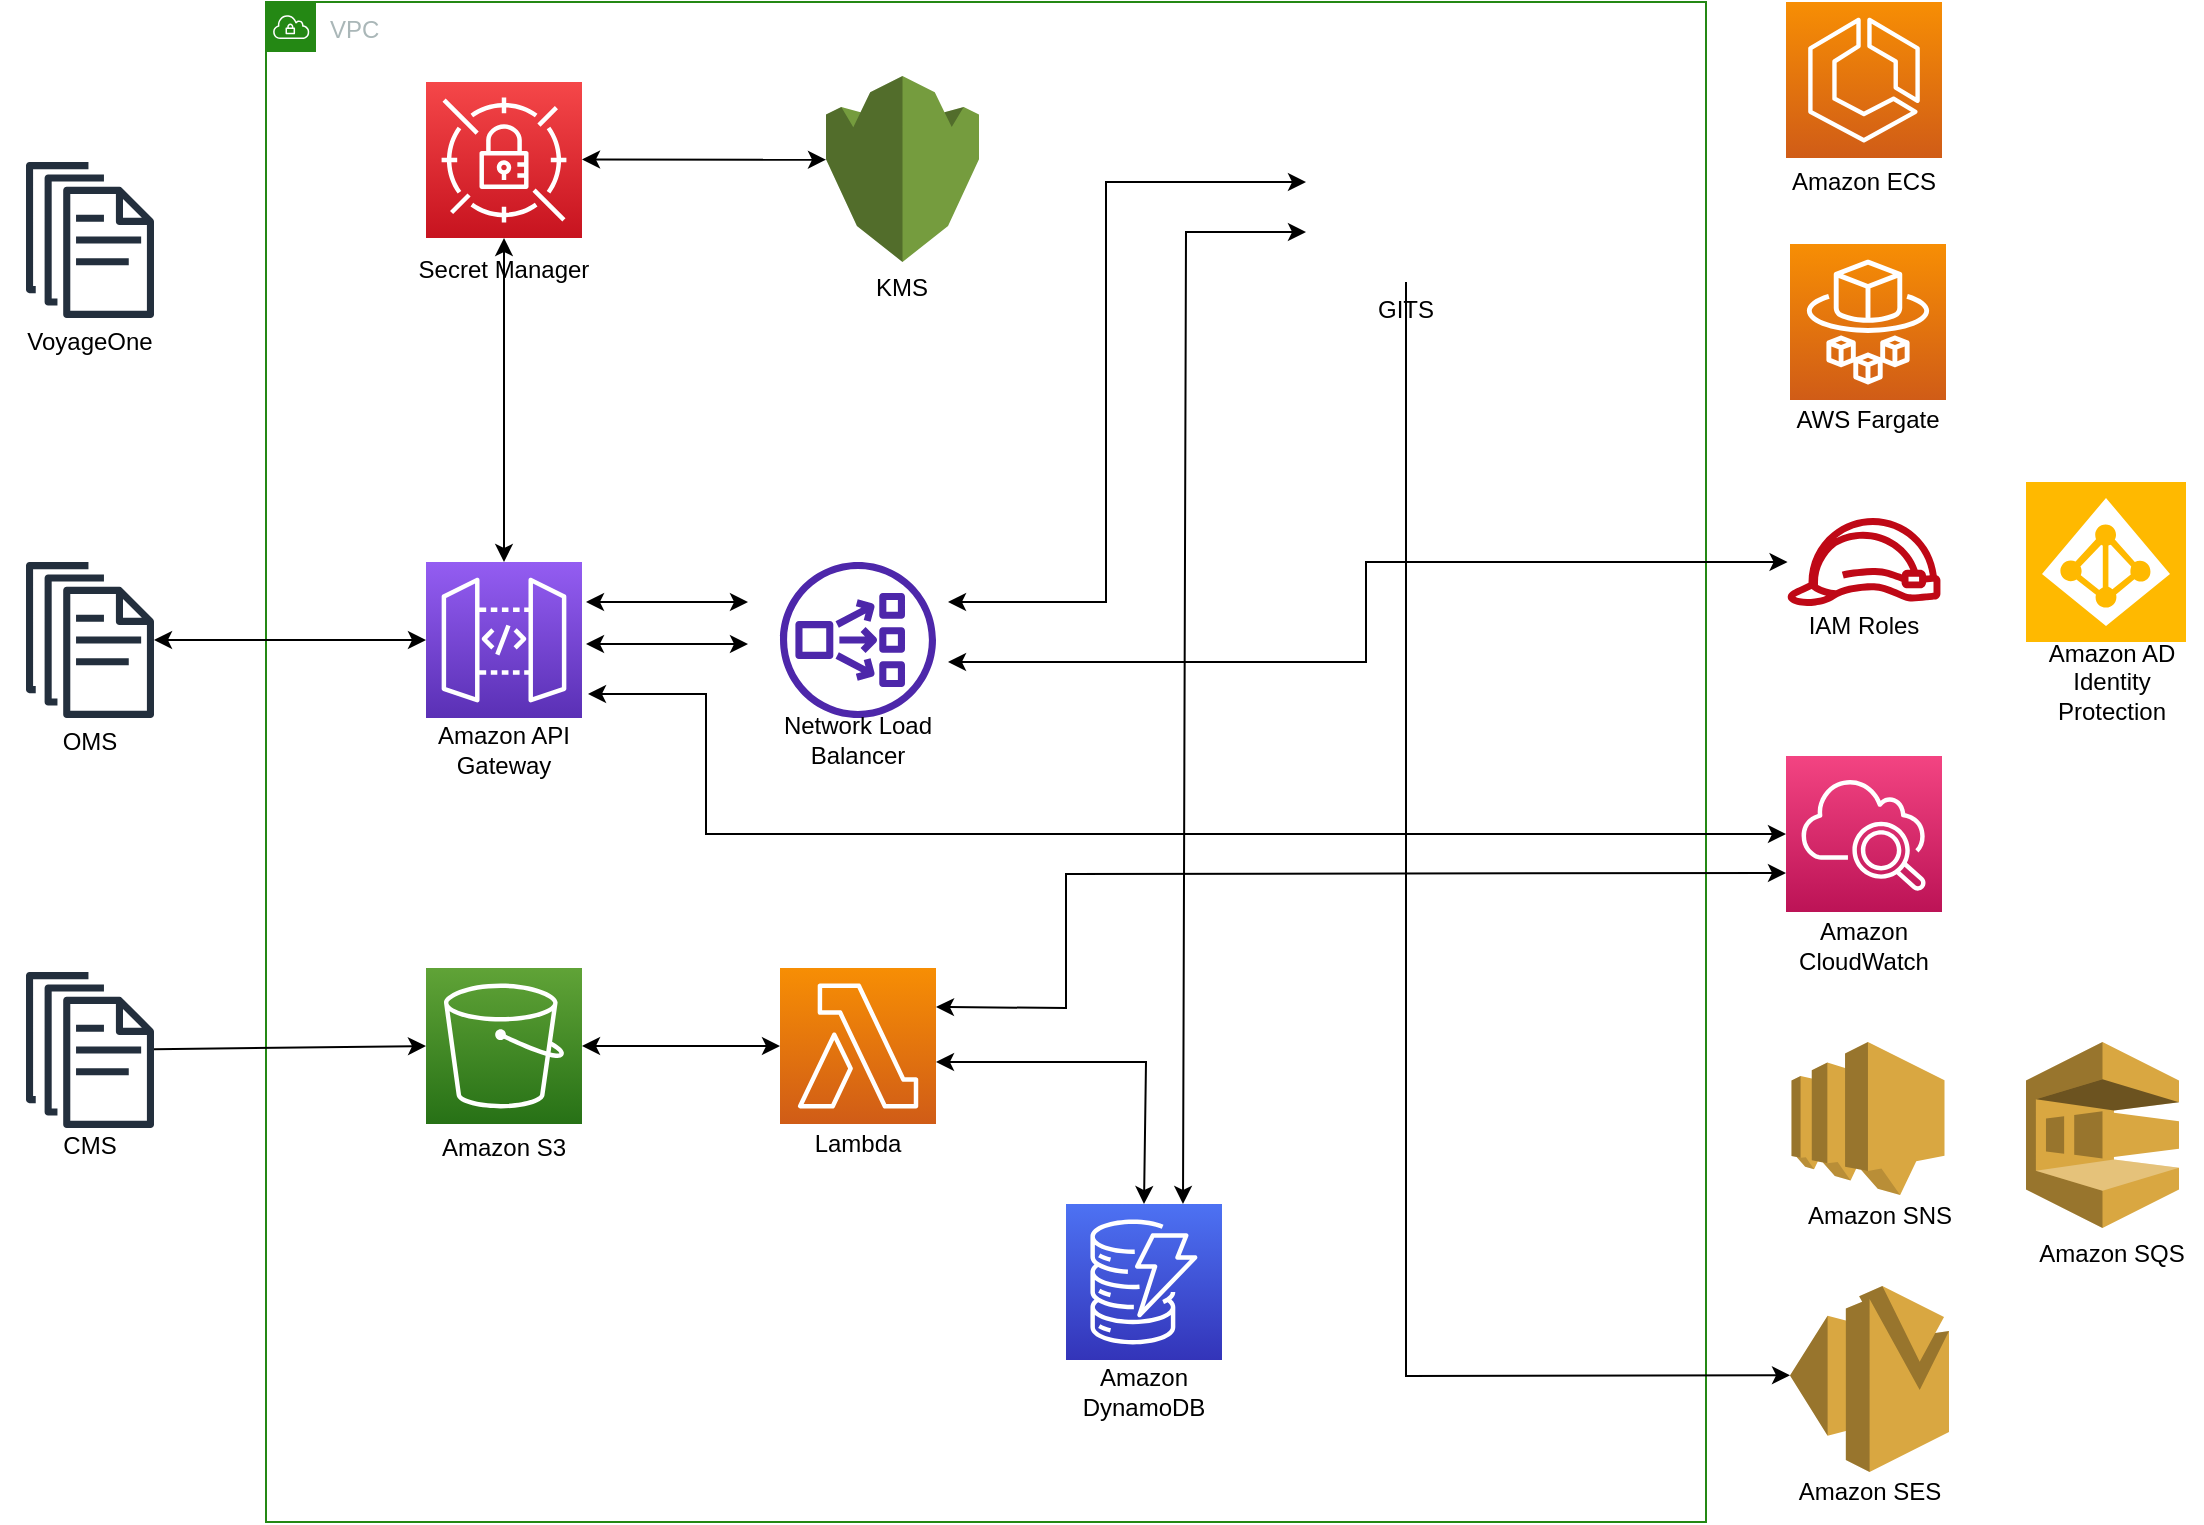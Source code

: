 <mxfile version="20.3.0" type="github">
  <diagram id="GOge8KaE7draZ93yZW2G" name="第 1 页">
    <mxGraphModel dx="2790" dy="1137" grid="1" gridSize="10" guides="1" tooltips="1" connect="1" arrows="1" fold="1" page="1" pageScale="1" pageWidth="850" pageHeight="1100" math="0" shadow="0">
      <root>
        <mxCell id="0" />
        <mxCell id="1" parent="0" />
        <mxCell id="2iRC5-7iKpfMeXqLxetu-1" value="VPC" style="points=[[0,0],[0.25,0],[0.5,0],[0.75,0],[1,0],[1,0.25],[1,0.5],[1,0.75],[1,1],[0.75,1],[0.5,1],[0.25,1],[0,1],[0,0.75],[0,0.5],[0,0.25]];outlineConnect=0;gradientColor=none;html=1;whiteSpace=wrap;fontSize=12;fontStyle=0;container=1;pointerEvents=0;collapsible=0;recursiveResize=0;shape=mxgraph.aws4.group;grIcon=mxgraph.aws4.group_vpc;strokeColor=#248814;fillColor=none;verticalAlign=top;align=left;spacingLeft=30;fontColor=#AAB7B8;dashed=0;" vertex="1" parent="1">
          <mxGeometry x="120" y="160" width="720" height="760" as="geometry" />
        </mxCell>
        <mxCell id="2iRC5-7iKpfMeXqLxetu-4" value="" style="sketch=0;points=[[0,0,0],[0.25,0,0],[0.5,0,0],[0.75,0,0],[1,0,0],[0,1,0],[0.25,1,0],[0.5,1,0],[0.75,1,0],[1,1,0],[0,0.25,0],[0,0.5,0],[0,0.75,0],[1,0.25,0],[1,0.5,0],[1,0.75,0]];outlineConnect=0;fontColor=#232F3E;gradientColor=#F54749;gradientDirection=north;fillColor=#C7131F;strokeColor=#ffffff;dashed=0;verticalLabelPosition=bottom;verticalAlign=top;align=center;html=1;fontSize=12;fontStyle=0;aspect=fixed;shape=mxgraph.aws4.resourceIcon;resIcon=mxgraph.aws4.secrets_manager;" vertex="1" parent="2iRC5-7iKpfMeXqLxetu-1">
          <mxGeometry x="80" y="40" width="78" height="78" as="geometry" />
        </mxCell>
        <mxCell id="2iRC5-7iKpfMeXqLxetu-5" value="Secret Manager" style="whiteSpace=wrap;html=1;fillColor=none;strokeColor=none;" vertex="1" parent="2iRC5-7iKpfMeXqLxetu-1">
          <mxGeometry x="74" y="124" width="90" height="20" as="geometry" />
        </mxCell>
        <mxCell id="2iRC5-7iKpfMeXqLxetu-6" value="" style="sketch=0;points=[[0,0,0],[0.25,0,0],[0.5,0,0],[0.75,0,0],[1,0,0],[0,1,0],[0.25,1,0],[0.5,1,0],[0.75,1,0],[1,1,0],[0,0.25,0],[0,0.5,0],[0,0.75,0],[1,0.25,0],[1,0.5,0],[1,0.75,0]];outlineConnect=0;fontColor=#232F3E;gradientColor=#60A337;gradientDirection=north;fillColor=#277116;strokeColor=#ffffff;dashed=0;verticalLabelPosition=bottom;verticalAlign=top;align=center;html=1;fontSize=12;fontStyle=0;aspect=fixed;shape=mxgraph.aws4.resourceIcon;resIcon=mxgraph.aws4.s3;" vertex="1" parent="2iRC5-7iKpfMeXqLxetu-1">
          <mxGeometry x="80" y="483" width="78" height="78" as="geometry" />
        </mxCell>
        <mxCell id="2iRC5-7iKpfMeXqLxetu-7" value="Amazon S3" style="whiteSpace=wrap;html=1;fillColor=none;strokeColor=none;" vertex="1" parent="2iRC5-7iKpfMeXqLxetu-1">
          <mxGeometry x="74" y="563" width="90" height="20" as="geometry" />
        </mxCell>
        <mxCell id="2iRC5-7iKpfMeXqLxetu-8" value="" style="sketch=0;points=[[0,0,0],[0.25,0,0],[0.5,0,0],[0.75,0,0],[1,0,0],[0,1,0],[0.25,1,0],[0.5,1,0],[0.75,1,0],[1,1,0],[0,0.25,0],[0,0.5,0],[0,0.75,0],[1,0.25,0],[1,0.5,0],[1,0.75,0]];outlineConnect=0;fontColor=#232F3E;gradientColor=#945DF2;gradientDirection=north;fillColor=#5A30B5;strokeColor=#ffffff;dashed=0;verticalLabelPosition=bottom;verticalAlign=top;align=center;html=1;fontSize=12;fontStyle=0;aspect=fixed;shape=mxgraph.aws4.resourceIcon;resIcon=mxgraph.aws4.api_gateway;" vertex="1" parent="2iRC5-7iKpfMeXqLxetu-1">
          <mxGeometry x="80" y="280" width="78" height="78" as="geometry" />
        </mxCell>
        <mxCell id="2iRC5-7iKpfMeXqLxetu-9" value="Amazon API&lt;br&gt;Gateway" style="whiteSpace=wrap;html=1;fillColor=none;strokeColor=none;" vertex="1" parent="2iRC5-7iKpfMeXqLxetu-1">
          <mxGeometry x="74" y="358" width="90" height="32" as="geometry" />
        </mxCell>
        <mxCell id="2iRC5-7iKpfMeXqLxetu-10" value="" style="sketch=0;outlineConnect=0;fontColor=#232F3E;gradientColor=none;fillColor=#4D27AA;strokeColor=none;dashed=0;verticalLabelPosition=bottom;verticalAlign=top;align=center;html=1;fontSize=12;fontStyle=0;aspect=fixed;pointerEvents=1;shape=mxgraph.aws4.network_load_balancer;" vertex="1" parent="2iRC5-7iKpfMeXqLxetu-1">
          <mxGeometry x="257" y="280" width="78" height="78" as="geometry" />
        </mxCell>
        <mxCell id="2iRC5-7iKpfMeXqLxetu-16" value="KMS" style="whiteSpace=wrap;html=1;fillColor=none;strokeColor=none;" vertex="1" parent="2iRC5-7iKpfMeXqLxetu-1">
          <mxGeometry x="273.25" y="133" width="90" height="20" as="geometry" />
        </mxCell>
        <mxCell id="2iRC5-7iKpfMeXqLxetu-24" value="" style="sketch=0;points=[[0,0,0],[0.25,0,0],[0.5,0,0],[0.75,0,0],[1,0,0],[0,1,0],[0.25,1,0],[0.5,1,0],[0.75,1,0],[1,1,0],[0,0.25,0],[0,0.5,0],[0,0.75,0],[1,0.25,0],[1,0.5,0],[1,0.75,0]];outlineConnect=0;fontColor=#232F3E;gradientColor=#4D72F3;gradientDirection=north;fillColor=#3334B9;strokeColor=#ffffff;dashed=0;verticalLabelPosition=bottom;verticalAlign=top;align=center;html=1;fontSize=12;fontStyle=0;aspect=fixed;shape=mxgraph.aws4.resourceIcon;resIcon=mxgraph.aws4.dynamodb;" vertex="1" parent="2iRC5-7iKpfMeXqLxetu-1">
          <mxGeometry x="400" y="601" width="78" height="78" as="geometry" />
        </mxCell>
        <mxCell id="2iRC5-7iKpfMeXqLxetu-25" value="" style="shape=image;html=1;verticalAlign=top;verticalLabelPosition=bottom;labelBackgroundColor=#ffffff;imageAspect=0;aspect=fixed;image=https://cdn0.iconfinder.com/data/icons/social-media-2104/24/social_media_social_media_logo_docker-128.png;fillColor=none;" vertex="1" parent="2iRC5-7iKpfMeXqLxetu-1">
          <mxGeometry x="520" y="40" width="100" height="100" as="geometry" />
        </mxCell>
        <mxCell id="2iRC5-7iKpfMeXqLxetu-26" value="" style="sketch=0;points=[[0,0,0],[0.25,0,0],[0.5,0,0],[0.75,0,0],[1,0,0],[0,1,0],[0.25,1,0],[0.5,1,0],[0.75,1,0],[1,1,0],[0,0.25,0],[0,0.5,0],[0,0.75,0],[1,0.25,0],[1,0.5,0],[1,0.75,0]];outlineConnect=0;fontColor=#232F3E;gradientColor=#F78E04;gradientDirection=north;fillColor=#D05C17;strokeColor=#ffffff;dashed=0;verticalLabelPosition=bottom;verticalAlign=top;align=center;html=1;fontSize=12;fontStyle=0;aspect=fixed;shape=mxgraph.aws4.resourceIcon;resIcon=mxgraph.aws4.lambda;" vertex="1" parent="2iRC5-7iKpfMeXqLxetu-1">
          <mxGeometry x="257" y="483" width="78" height="78" as="geometry" />
        </mxCell>
        <mxCell id="2iRC5-7iKpfMeXqLxetu-27" value="Lambda" style="whiteSpace=wrap;html=1;fillColor=none;strokeColor=none;" vertex="1" parent="2iRC5-7iKpfMeXqLxetu-1">
          <mxGeometry x="251" y="561" width="90" height="20" as="geometry" />
        </mxCell>
        <mxCell id="2iRC5-7iKpfMeXqLxetu-28" value="GITS" style="whiteSpace=wrap;html=1;fillColor=none;strokeColor=none;" vertex="1" parent="2iRC5-7iKpfMeXqLxetu-1">
          <mxGeometry x="525" y="144" width="90" height="20" as="geometry" />
        </mxCell>
        <mxCell id="2iRC5-7iKpfMeXqLxetu-31" value="Network Load Balancer" style="whiteSpace=wrap;html=1;fillColor=none;strokeColor=none;" vertex="1" parent="2iRC5-7iKpfMeXqLxetu-1">
          <mxGeometry x="251" y="358" width="90" height="22" as="geometry" />
        </mxCell>
        <mxCell id="2iRC5-7iKpfMeXqLxetu-32" value="Amazon DynamoDB" style="whiteSpace=wrap;html=1;fillColor=none;strokeColor=none;" vertex="1" parent="2iRC5-7iKpfMeXqLxetu-1">
          <mxGeometry x="394" y="679" width="90" height="32" as="geometry" />
        </mxCell>
        <mxCell id="2iRC5-7iKpfMeXqLxetu-51" value="" style="endArrow=classic;startArrow=classic;html=1;rounded=0;entryX=0.5;entryY=0;entryDx=0;entryDy=0;entryPerimeter=0;exitX=0.5;exitY=1;exitDx=0;exitDy=0;exitPerimeter=0;" edge="1" parent="2iRC5-7iKpfMeXqLxetu-1" source="2iRC5-7iKpfMeXqLxetu-4" target="2iRC5-7iKpfMeXqLxetu-8">
          <mxGeometry width="50" height="50" relative="1" as="geometry">
            <mxPoint x="150" y="190" as="sourcePoint" />
            <mxPoint x="286" y="190" as="targetPoint" />
          </mxGeometry>
        </mxCell>
        <mxCell id="2iRC5-7iKpfMeXqLxetu-52" value="" style="endArrow=classic;startArrow=classic;html=1;rounded=0;" edge="1" parent="2iRC5-7iKpfMeXqLxetu-1">
          <mxGeometry width="50" height="50" relative="1" as="geometry">
            <mxPoint x="160" y="300" as="sourcePoint" />
            <mxPoint x="241" y="300" as="targetPoint" />
          </mxGeometry>
        </mxCell>
        <mxCell id="2iRC5-7iKpfMeXqLxetu-54" value="" style="endArrow=classic;startArrow=classic;html=1;rounded=0;entryX=0;entryY=0.45;entryDx=0;entryDy=0;entryPerimeter=0;" edge="1" parent="2iRC5-7iKpfMeXqLxetu-1" target="2iRC5-7iKpfMeXqLxetu-55">
          <mxGeometry width="50" height="50" relative="1" as="geometry">
            <mxPoint x="158" y="78.71" as="sourcePoint" />
            <mxPoint x="257" y="79" as="targetPoint" />
          </mxGeometry>
        </mxCell>
        <mxCell id="2iRC5-7iKpfMeXqLxetu-55" value="" style="outlineConnect=0;dashed=0;verticalLabelPosition=bottom;verticalAlign=top;align=center;html=1;shape=mxgraph.aws3.kms;fillColor=#759C3E;gradientColor=none;" vertex="1" parent="2iRC5-7iKpfMeXqLxetu-1">
          <mxGeometry x="280" y="37" width="76.5" height="93" as="geometry" />
        </mxCell>
        <mxCell id="2iRC5-7iKpfMeXqLxetu-56" value="" style="endArrow=classic;startArrow=classic;html=1;rounded=0;entryX=0;entryY=0.5;entryDx=0;entryDy=0;" edge="1" parent="2iRC5-7iKpfMeXqLxetu-1" target="2iRC5-7iKpfMeXqLxetu-25">
          <mxGeometry width="50" height="50" relative="1" as="geometry">
            <mxPoint x="341" y="300" as="sourcePoint" />
            <mxPoint x="463" y="300.14" as="targetPoint" />
            <Array as="points">
              <mxPoint x="420" y="300" />
              <mxPoint x="420" y="90" />
            </Array>
          </mxGeometry>
        </mxCell>
        <mxCell id="2iRC5-7iKpfMeXqLxetu-58" value="" style="endArrow=classic;startArrow=classic;html=1;rounded=0;" edge="1" parent="2iRC5-7iKpfMeXqLxetu-1" target="2iRC5-7iKpfMeXqLxetu-11">
          <mxGeometry width="50" height="50" relative="1" as="geometry">
            <mxPoint x="341" y="330" as="sourcePoint" />
            <mxPoint x="463" y="330.14" as="targetPoint" />
            <Array as="points">
              <mxPoint x="550" y="330" />
              <mxPoint x="550" y="280" />
            </Array>
          </mxGeometry>
        </mxCell>
        <mxCell id="2iRC5-7iKpfMeXqLxetu-60" value="" style="endArrow=classic;startArrow=classic;html=1;rounded=0;exitX=1;exitY=0.5;exitDx=0;exitDy=0;exitPerimeter=0;" edge="1" parent="2iRC5-7iKpfMeXqLxetu-1" source="2iRC5-7iKpfMeXqLxetu-6" target="2iRC5-7iKpfMeXqLxetu-26">
          <mxGeometry width="50" height="50" relative="1" as="geometry">
            <mxPoint x="170" y="331" as="sourcePoint" />
            <mxPoint x="251" y="331" as="targetPoint" />
          </mxGeometry>
        </mxCell>
        <mxCell id="2iRC5-7iKpfMeXqLxetu-64" value="" style="endArrow=classic;startArrow=classic;html=1;rounded=0;entryX=0.5;entryY=0;entryDx=0;entryDy=0;entryPerimeter=0;" edge="1" parent="2iRC5-7iKpfMeXqLxetu-1" target="2iRC5-7iKpfMeXqLxetu-24">
          <mxGeometry width="50" height="50" relative="1" as="geometry">
            <mxPoint x="335" y="530" as="sourcePoint" />
            <mxPoint x="416.0" y="530" as="targetPoint" />
            <Array as="points">
              <mxPoint x="440" y="530" />
            </Array>
          </mxGeometry>
        </mxCell>
        <mxCell id="2iRC5-7iKpfMeXqLxetu-65" value="" style="endArrow=classic;startArrow=classic;html=1;rounded=0;entryX=0;entryY=0.75;entryDx=0;entryDy=0;exitX=0.75;exitY=0;exitDx=0;exitDy=0;exitPerimeter=0;" edge="1" parent="2iRC5-7iKpfMeXqLxetu-1" source="2iRC5-7iKpfMeXqLxetu-24" target="2iRC5-7iKpfMeXqLxetu-25">
          <mxGeometry width="50" height="50" relative="1" as="geometry">
            <mxPoint x="168" y="88.71" as="sourcePoint" />
            <mxPoint x="290" y="88.85" as="targetPoint" />
            <Array as="points">
              <mxPoint x="460" y="115" />
            </Array>
          </mxGeometry>
        </mxCell>
        <mxCell id="2iRC5-7iKpfMeXqLxetu-11" value="" style="sketch=0;outlineConnect=0;fontColor=#232F3E;gradientColor=none;fillColor=#BF0816;strokeColor=none;dashed=0;verticalLabelPosition=bottom;verticalAlign=top;align=center;html=1;fontSize=12;fontStyle=0;aspect=fixed;pointerEvents=1;shape=mxgraph.aws4.role;" vertex="1" parent="1">
          <mxGeometry x="880" y="418" width="78" height="44" as="geometry" />
        </mxCell>
        <mxCell id="2iRC5-7iKpfMeXqLxetu-13" value="" style="sketch=0;points=[[0,0,0],[0.25,0,0],[0.5,0,0],[0.75,0,0],[1,0,0],[0,1,0],[0.25,1,0],[0.5,1,0],[0.75,1,0],[1,1,0],[0,0.25,0],[0,0.5,0],[0,0.75,0],[1,0.25,0],[1,0.5,0],[1,0.75,0]];points=[[0,0,0],[0.25,0,0],[0.5,0,0],[0.75,0,0],[1,0,0],[0,1,0],[0.25,1,0],[0.5,1,0],[0.75,1,0],[1,1,0],[0,0.25,0],[0,0.5,0],[0,0.75,0],[1,0.25,0],[1,0.5,0],[1,0.75,0]];outlineConnect=0;fontColor=#232F3E;gradientColor=#F34482;gradientDirection=north;fillColor=#BC1356;strokeColor=#ffffff;dashed=0;verticalLabelPosition=bottom;verticalAlign=top;align=center;html=1;fontSize=12;fontStyle=0;aspect=fixed;shape=mxgraph.aws4.resourceIcon;resIcon=mxgraph.aws4.cloudwatch_2;" vertex="1" parent="1">
          <mxGeometry x="880" y="537" width="78" height="78" as="geometry" />
        </mxCell>
        <mxCell id="2iRC5-7iKpfMeXqLxetu-18" value="" style="sketch=0;points=[[0,0,0],[0.25,0,0],[0.5,0,0],[0.75,0,0],[1,0,0],[0,1,0],[0.25,1,0],[0.5,1,0],[0.75,1,0],[1,1,0],[0,0.25,0],[0,0.5,0],[0,0.75,0],[1,0.25,0],[1,0.5,0],[1,0.75,0]];outlineConnect=0;fontColor=#232F3E;gradientColor=#F78E04;gradientDirection=north;fillColor=#D05C17;strokeColor=#ffffff;dashed=0;verticalLabelPosition=bottom;verticalAlign=top;align=center;html=1;fontSize=12;fontStyle=0;aspect=fixed;shape=mxgraph.aws4.resourceIcon;resIcon=mxgraph.aws4.ecs;" vertex="1" parent="1">
          <mxGeometry x="880" y="160" width="78" height="78" as="geometry" />
        </mxCell>
        <mxCell id="2iRC5-7iKpfMeXqLxetu-19" value="Amazon ECS" style="whiteSpace=wrap;html=1;fillColor=none;strokeColor=none;" vertex="1" parent="1">
          <mxGeometry x="874" y="240" width="90" height="20" as="geometry" />
        </mxCell>
        <mxCell id="2iRC5-7iKpfMeXqLxetu-20" value="" style="sketch=0;points=[[0,0,0],[0.25,0,0],[0.5,0,0],[0.75,0,0],[1,0,0],[0,1,0],[0.25,1,0],[0.5,1,0],[0.75,1,0],[1,1,0],[0,0.25,0],[0,0.5,0],[0,0.75,0],[1,0.25,0],[1,0.5,0],[1,0.75,0]];outlineConnect=0;fontColor=#232F3E;gradientColor=#F78E04;gradientDirection=north;fillColor=#D05C17;strokeColor=#ffffff;dashed=0;verticalLabelPosition=bottom;verticalAlign=top;align=center;html=1;fontSize=12;fontStyle=0;aspect=fixed;shape=mxgraph.aws4.resourceIcon;resIcon=mxgraph.aws4.fargate;" vertex="1" parent="1">
          <mxGeometry x="882" y="281" width="78" height="78" as="geometry" />
        </mxCell>
        <mxCell id="2iRC5-7iKpfMeXqLxetu-21" value="AWS Fargate" style="whiteSpace=wrap;html=1;fillColor=none;strokeColor=none;" vertex="1" parent="1">
          <mxGeometry x="876" y="359" width="90" height="20" as="geometry" />
        </mxCell>
        <mxCell id="2iRC5-7iKpfMeXqLxetu-22" value="IAM Roles" style="whiteSpace=wrap;html=1;fillColor=none;strokeColor=none;" vertex="1" parent="1">
          <mxGeometry x="874" y="462" width="90" height="20" as="geometry" />
        </mxCell>
        <mxCell id="2iRC5-7iKpfMeXqLxetu-23" value="Amazon CloudWatch" style="whiteSpace=wrap;html=1;fillColor=none;strokeColor=none;" vertex="1" parent="1">
          <mxGeometry x="874" y="617" width="90" height="30" as="geometry" />
        </mxCell>
        <mxCell id="2iRC5-7iKpfMeXqLxetu-29" value="" style="outlineConnect=0;dashed=0;verticalLabelPosition=bottom;verticalAlign=top;align=center;html=1;shape=mxgraph.aws3.ses;fillColor=#D9A741;gradientColor=none;" vertex="1" parent="1">
          <mxGeometry x="882" y="802" width="79.5" height="93" as="geometry" />
        </mxCell>
        <mxCell id="2iRC5-7iKpfMeXqLxetu-30" value="Amazon SES" style="whiteSpace=wrap;html=1;fillColor=none;strokeColor=none;" vertex="1" parent="1">
          <mxGeometry x="876.75" y="895" width="90" height="20" as="geometry" />
        </mxCell>
        <mxCell id="2iRC5-7iKpfMeXqLxetu-33" value="" style="outlineConnect=0;dashed=0;verticalLabelPosition=bottom;verticalAlign=top;align=center;html=1;shape=mxgraph.aws3.sns;fillColor=#D9A741;gradientColor=none;" vertex="1" parent="1">
          <mxGeometry x="882.75" y="680" width="76.5" height="76.5" as="geometry" />
        </mxCell>
        <mxCell id="2iRC5-7iKpfMeXqLxetu-36" value="Amazon SNS" style="whiteSpace=wrap;html=1;fillColor=none;strokeColor=none;" vertex="1" parent="1">
          <mxGeometry x="882" y="756.5" width="90" height="20" as="geometry" />
        </mxCell>
        <mxCell id="2iRC5-7iKpfMeXqLxetu-37" value="" style="outlineConnect=0;dashed=0;verticalLabelPosition=bottom;verticalAlign=top;align=center;html=1;shape=mxgraph.aws3.sqs;fillColor=#D9A741;gradientColor=none;" vertex="1" parent="1">
          <mxGeometry x="1000" y="680" width="76.5" height="93" as="geometry" />
        </mxCell>
        <mxCell id="2iRC5-7iKpfMeXqLxetu-38" value="Amazon SQS" style="whiteSpace=wrap;html=1;fillColor=none;strokeColor=none;" vertex="1" parent="1">
          <mxGeometry x="997.75" y="776" width="90" height="20" as="geometry" />
        </mxCell>
        <mxCell id="2iRC5-7iKpfMeXqLxetu-39" value="" style="sketch=0;aspect=fixed;html=1;points=[];align=center;image;fontSize=12;image=img/lib/mscae/Azure_AD_Identity_Protection.svg;fillColor=none;" vertex="1" parent="1">
          <mxGeometry x="1000" y="400" width="80" height="80" as="geometry" />
        </mxCell>
        <mxCell id="2iRC5-7iKpfMeXqLxetu-41" value="Amazon AD Identity Protection" style="whiteSpace=wrap;html=1;fillColor=none;strokeColor=none;" vertex="1" parent="1">
          <mxGeometry x="997.75" y="480" width="90" height="40" as="geometry" />
        </mxCell>
        <mxCell id="2iRC5-7iKpfMeXqLxetu-43" value="" style="sketch=0;outlineConnect=0;fontColor=#232F3E;gradientColor=none;fillColor=#232F3D;strokeColor=none;dashed=0;verticalLabelPosition=bottom;verticalAlign=top;align=center;html=1;fontSize=12;fontStyle=0;aspect=fixed;pointerEvents=1;shape=mxgraph.aws4.documents;" vertex="1" parent="1">
          <mxGeometry y="440" width="64" height="78" as="geometry" />
        </mxCell>
        <mxCell id="2iRC5-7iKpfMeXqLxetu-44" value="" style="sketch=0;outlineConnect=0;fontColor=#232F3E;gradientColor=none;fillColor=#232F3D;strokeColor=none;dashed=0;verticalLabelPosition=bottom;verticalAlign=top;align=center;html=1;fontSize=12;fontStyle=0;aspect=fixed;pointerEvents=1;shape=mxgraph.aws4.documents;" vertex="1" parent="1">
          <mxGeometry y="645" width="64" height="78" as="geometry" />
        </mxCell>
        <mxCell id="2iRC5-7iKpfMeXqLxetu-45" value="" style="sketch=0;outlineConnect=0;fontColor=#232F3E;gradientColor=none;fillColor=#232F3D;strokeColor=none;dashed=0;verticalLabelPosition=bottom;verticalAlign=top;align=center;html=1;fontSize=12;fontStyle=0;aspect=fixed;pointerEvents=1;shape=mxgraph.aws4.documents;" vertex="1" parent="1">
          <mxGeometry y="240" width="64" height="78" as="geometry" />
        </mxCell>
        <mxCell id="2iRC5-7iKpfMeXqLxetu-46" value="VoyageOne" style="whiteSpace=wrap;html=1;fillColor=none;strokeColor=none;" vertex="1" parent="1">
          <mxGeometry x="-13" y="320" width="90" height="20" as="geometry" />
        </mxCell>
        <mxCell id="2iRC5-7iKpfMeXqLxetu-47" value="OMS" style="whiteSpace=wrap;html=1;fillColor=none;strokeColor=none;" vertex="1" parent="1">
          <mxGeometry x="-13" y="520" width="90" height="20" as="geometry" />
        </mxCell>
        <mxCell id="2iRC5-7iKpfMeXqLxetu-48" value="CMS" style="whiteSpace=wrap;html=1;fillColor=none;strokeColor=none;" vertex="1" parent="1">
          <mxGeometry x="-13" y="721.5" width="90" height="20" as="geometry" />
        </mxCell>
        <mxCell id="2iRC5-7iKpfMeXqLxetu-50" value="" style="endArrow=classic;startArrow=classic;html=1;rounded=0;entryX=0;entryY=0.5;entryDx=0;entryDy=0;entryPerimeter=0;" edge="1" parent="1" source="2iRC5-7iKpfMeXqLxetu-43" target="2iRC5-7iKpfMeXqLxetu-8">
          <mxGeometry width="50" height="50" relative="1" as="geometry">
            <mxPoint x="500" y="520" as="sourcePoint" />
            <mxPoint x="550" y="470" as="targetPoint" />
          </mxGeometry>
        </mxCell>
        <mxCell id="2iRC5-7iKpfMeXqLxetu-53" value="" style="endArrow=classic;startArrow=classic;html=1;rounded=0;" edge="1" parent="1">
          <mxGeometry width="50" height="50" relative="1" as="geometry">
            <mxPoint x="280" y="481" as="sourcePoint" />
            <mxPoint x="361" y="481" as="targetPoint" />
          </mxGeometry>
        </mxCell>
        <mxCell id="2iRC5-7iKpfMeXqLxetu-59" value="" style="endArrow=classic;html=1;rounded=0;entryX=0;entryY=0.5;entryDx=0;entryDy=0;entryPerimeter=0;" edge="1" parent="1" source="2iRC5-7iKpfMeXqLxetu-44" target="2iRC5-7iKpfMeXqLxetu-6">
          <mxGeometry width="50" height="50" relative="1" as="geometry">
            <mxPoint x="390" y="620" as="sourcePoint" />
            <mxPoint x="440" y="570" as="targetPoint" />
          </mxGeometry>
        </mxCell>
        <mxCell id="2iRC5-7iKpfMeXqLxetu-61" value="" style="endArrow=classic;startArrow=classic;html=1;rounded=0;entryX=0;entryY=0.5;entryDx=0;entryDy=0;entryPerimeter=0;" edge="1" parent="1" target="2iRC5-7iKpfMeXqLxetu-13">
          <mxGeometry width="50" height="50" relative="1" as="geometry">
            <mxPoint x="281" y="506" as="sourcePoint" />
            <mxPoint x="362" y="506" as="targetPoint" />
            <Array as="points">
              <mxPoint x="340" y="506" />
              <mxPoint x="340" y="576" />
              <mxPoint x="580" y="576" />
            </Array>
          </mxGeometry>
        </mxCell>
        <mxCell id="2iRC5-7iKpfMeXqLxetu-62" value="" style="endArrow=classic;html=1;rounded=0;exitX=0.5;exitY=1;exitDx=0;exitDy=0;entryX=0;entryY=0.48;entryDx=0;entryDy=0;entryPerimeter=0;" edge="1" parent="1" source="2iRC5-7iKpfMeXqLxetu-25" target="2iRC5-7iKpfMeXqLxetu-29">
          <mxGeometry width="50" height="50" relative="1" as="geometry">
            <mxPoint x="690" y="620" as="sourcePoint" />
            <mxPoint x="740" y="570" as="targetPoint" />
            <Array as="points">
              <mxPoint x="690" y="847" />
            </Array>
          </mxGeometry>
        </mxCell>
        <mxCell id="2iRC5-7iKpfMeXqLxetu-63" value="" style="endArrow=classic;startArrow=classic;html=1;rounded=0;entryX=0;entryY=0.75;entryDx=0;entryDy=0;entryPerimeter=0;exitX=1;exitY=0.25;exitDx=0;exitDy=0;exitPerimeter=0;" edge="1" parent="1" source="2iRC5-7iKpfMeXqLxetu-26" target="2iRC5-7iKpfMeXqLxetu-13">
          <mxGeometry width="50" height="50" relative="1" as="geometry">
            <mxPoint x="455" y="690" as="sourcePoint" />
            <mxPoint x="536.0" y="690" as="targetPoint" />
            <Array as="points">
              <mxPoint x="520" y="663" />
              <mxPoint x="520" y="596" />
            </Array>
          </mxGeometry>
        </mxCell>
      </root>
    </mxGraphModel>
  </diagram>
</mxfile>
